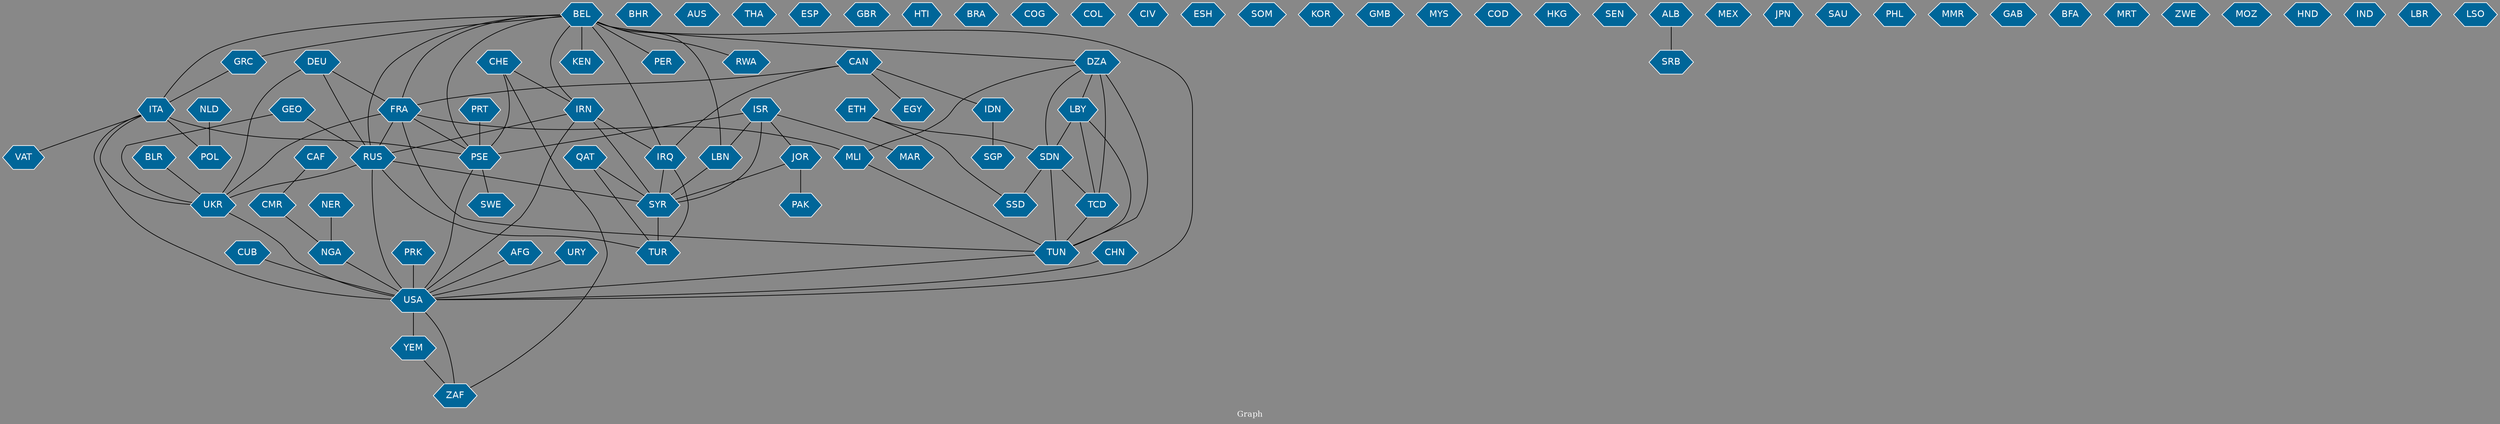 // Countries together in item graph
graph {
	graph [bgcolor="#888888" fontcolor=white fontsize=12 label="Graph" outputorder=edgesfirst overlap=prism]
	node [color=white fillcolor="#006699" fontcolor=white fontname=Helvetica shape=hexagon style=filled]
	edge [arrowhead=open color=black fontcolor=white fontname=Courier fontsize=12]
		TUN [label=TUN]
		USA [label=USA]
		KEN [label=KEN]
		SDN [label=SDN]
		DZA [label=DZA]
		CHN [label=CHN]
		LBY [label=LBY]
		TUR [label=TUR]
		ITA [label=ITA]
		CUB [label=CUB]
		BEL [label=BEL]
		RUS [label=RUS]
		BHR [label=BHR]
		GRC [label=GRC]
		IRN [label=IRN]
		AUS [label=AUS]
		PER [label=PER]
		ISR [label=ISR]
		PAK [label=PAK]
		THA [label=THA]
		ESP [label=ESP]
		GBR [label=GBR]
		VAT [label=VAT]
		ZAF [label=ZAF]
		SYR [label=SYR]
		JOR [label=JOR]
		PRK [label=PRK]
		YEM [label=YEM]
		PSE [label=PSE]
		HTI [label=HTI]
		BRA [label=BRA]
		QAT [label=QAT]
		POL [label=POL]
		DEU [label=DEU]
		COG [label=COG]
		FRA [label=FRA]
		MLI [label=MLI]
		COL [label=COL]
		IDN [label=IDN]
		IRQ [label=IRQ]
		LBN [label=LBN]
		CIV [label=CIV]
		UKR [label=UKR]
		EGY [label=EGY]
		ESH [label=ESH]
		CAN [label=CAN]
		SGP [label=SGP]
		SOM [label=SOM]
		CMR [label=CMR]
		CAF [label=CAF]
		BLR [label=BLR]
		KOR [label=KOR]
		GMB [label=GMB]
		PRT [label=PRT]
		MAR [label=MAR]
		MYS [label=MYS]
		COD [label=COD]
		NGA [label=NGA]
		HKG [label=HKG]
		SEN [label=SEN]
		SRB [label=SRB]
		ALB [label=ALB]
		MEX [label=MEX]
		SSD [label=SSD]
		SWE [label=SWE]
		AFG [label=AFG]
		JPN [label=JPN]
		SAU [label=SAU]
		PHL [label=PHL]
		ETH [label=ETH]
		MMR [label=MMR]
		GAB [label=GAB]
		CHE [label=CHE]
		BFA [label=BFA]
		MRT [label=MRT]
		GEO [label=GEO]
		ZWE [label=ZWE]
		MOZ [label=MOZ]
		URY [label=URY]
		HND [label=HND]
		IND [label=IND]
		TCD [label=TCD]
		NLD [label=NLD]
		LBR [label=LBR]
		NER [label=NER]
		LSO [label=LSO]
		RWA [label=RWA]
			ALB -- SRB [weight=1]
			SYR -- TUR [weight=2]
			BEL -- RWA [weight=1]
			FRA -- PSE [weight=3]
			LBY -- SDN [weight=2]
			RUS -- TUR [weight=1]
			LBY -- TUN [weight=1]
			ISR -- MAR [weight=1]
			JOR -- SYR [weight=3]
			AFG -- USA [weight=1]
			MLI -- TUN [weight=1]
			BEL -- FRA [weight=2]
			BEL -- PSE [weight=4]
			LBY -- TCD [weight=1]
			SDN -- SSD [weight=4]
			USA -- YEM [weight=5]
			ITA -- UKR [weight=2]
			ETH -- SDN [weight=1]
			FRA -- MLI [weight=3]
			PRK -- USA [weight=21]
			QAT -- TUR [weight=1]
			ISR -- LBN [weight=1]
			PSE -- SWE [weight=2]
			DZA -- SDN [weight=1]
			BEL -- USA [weight=5]
			NGA -- USA [weight=1]
			DEU -- RUS [weight=1]
			BEL -- KEN [weight=3]
			CHN -- USA [weight=2]
			RUS -- SYR [weight=4]
			CHE -- PSE [weight=1]
			URY -- USA [weight=1]
			BLR -- UKR [weight=1]
			DZA -- TCD [weight=1]
			YEM -- ZAF [weight=4]
			LBN -- SYR [weight=1]
			UKR -- USA [weight=3]
			PSE -- USA [weight=1]
			IRQ -- SYR [weight=2]
			BEL -- ITA [weight=3]
			CAF -- CMR [weight=1]
			IDN -- SGP [weight=3]
			IRN -- SYR [weight=2]
			DZA -- MLI [weight=1]
			TUN -- USA [weight=1]
			CMR -- NGA [weight=1]
			IRN -- RUS [weight=2]
			DEU -- FRA [weight=1]
			USA -- ZAF [weight=4]
			ISR -- PSE [weight=11]
			CAN -- EGY [weight=1]
			IRN -- IRQ [weight=2]
			CAN -- IDN [weight=1]
			BEL -- PER [weight=1]
			ITA -- POL [weight=1]
			CHE -- IRN [weight=1]
			DZA -- LBY [weight=1]
			ETH -- SSD [weight=1]
			SDN -- TCD [weight=1]
			BEL -- LBN [weight=2]
			RUS -- UKR [weight=12]
			ITA -- USA [weight=1]
			FRA -- RUS [weight=3]
			IRN -- USA [weight=2]
			GEO -- UKR [weight=1]
			JOR -- PAK [weight=2]
			DZA -- TUN [weight=3]
			BEL -- IRN [weight=1]
			GEO -- RUS [weight=1]
			ITA -- PSE [weight=1]
			CHE -- ZAF [weight=2]
			GRC -- ITA [weight=2]
			DEU -- UKR [weight=1]
			ISR -- JOR [weight=1]
			ISR -- SYR [weight=2]
			PRT -- PSE [weight=1]
			NER -- NGA [weight=1]
			SDN -- TUN [weight=1]
			QAT -- SYR [weight=1]
			BEL -- IRQ [weight=4]
			CAN -- FRA [weight=1]
			ITA -- VAT [weight=2]
			RUS -- USA [weight=5]
			BEL -- DZA [weight=1]
			BEL -- RUS [weight=1]
			BEL -- GRC [weight=2]
			CUB -- USA [weight=19]
			NLD -- POL [weight=1]
			CAN -- IRQ [weight=1]
			TCD -- TUN [weight=1]
			IRQ -- TUR [weight=1]
			FRA -- UKR [weight=1]
			FRA -- TUN [weight=1]
}